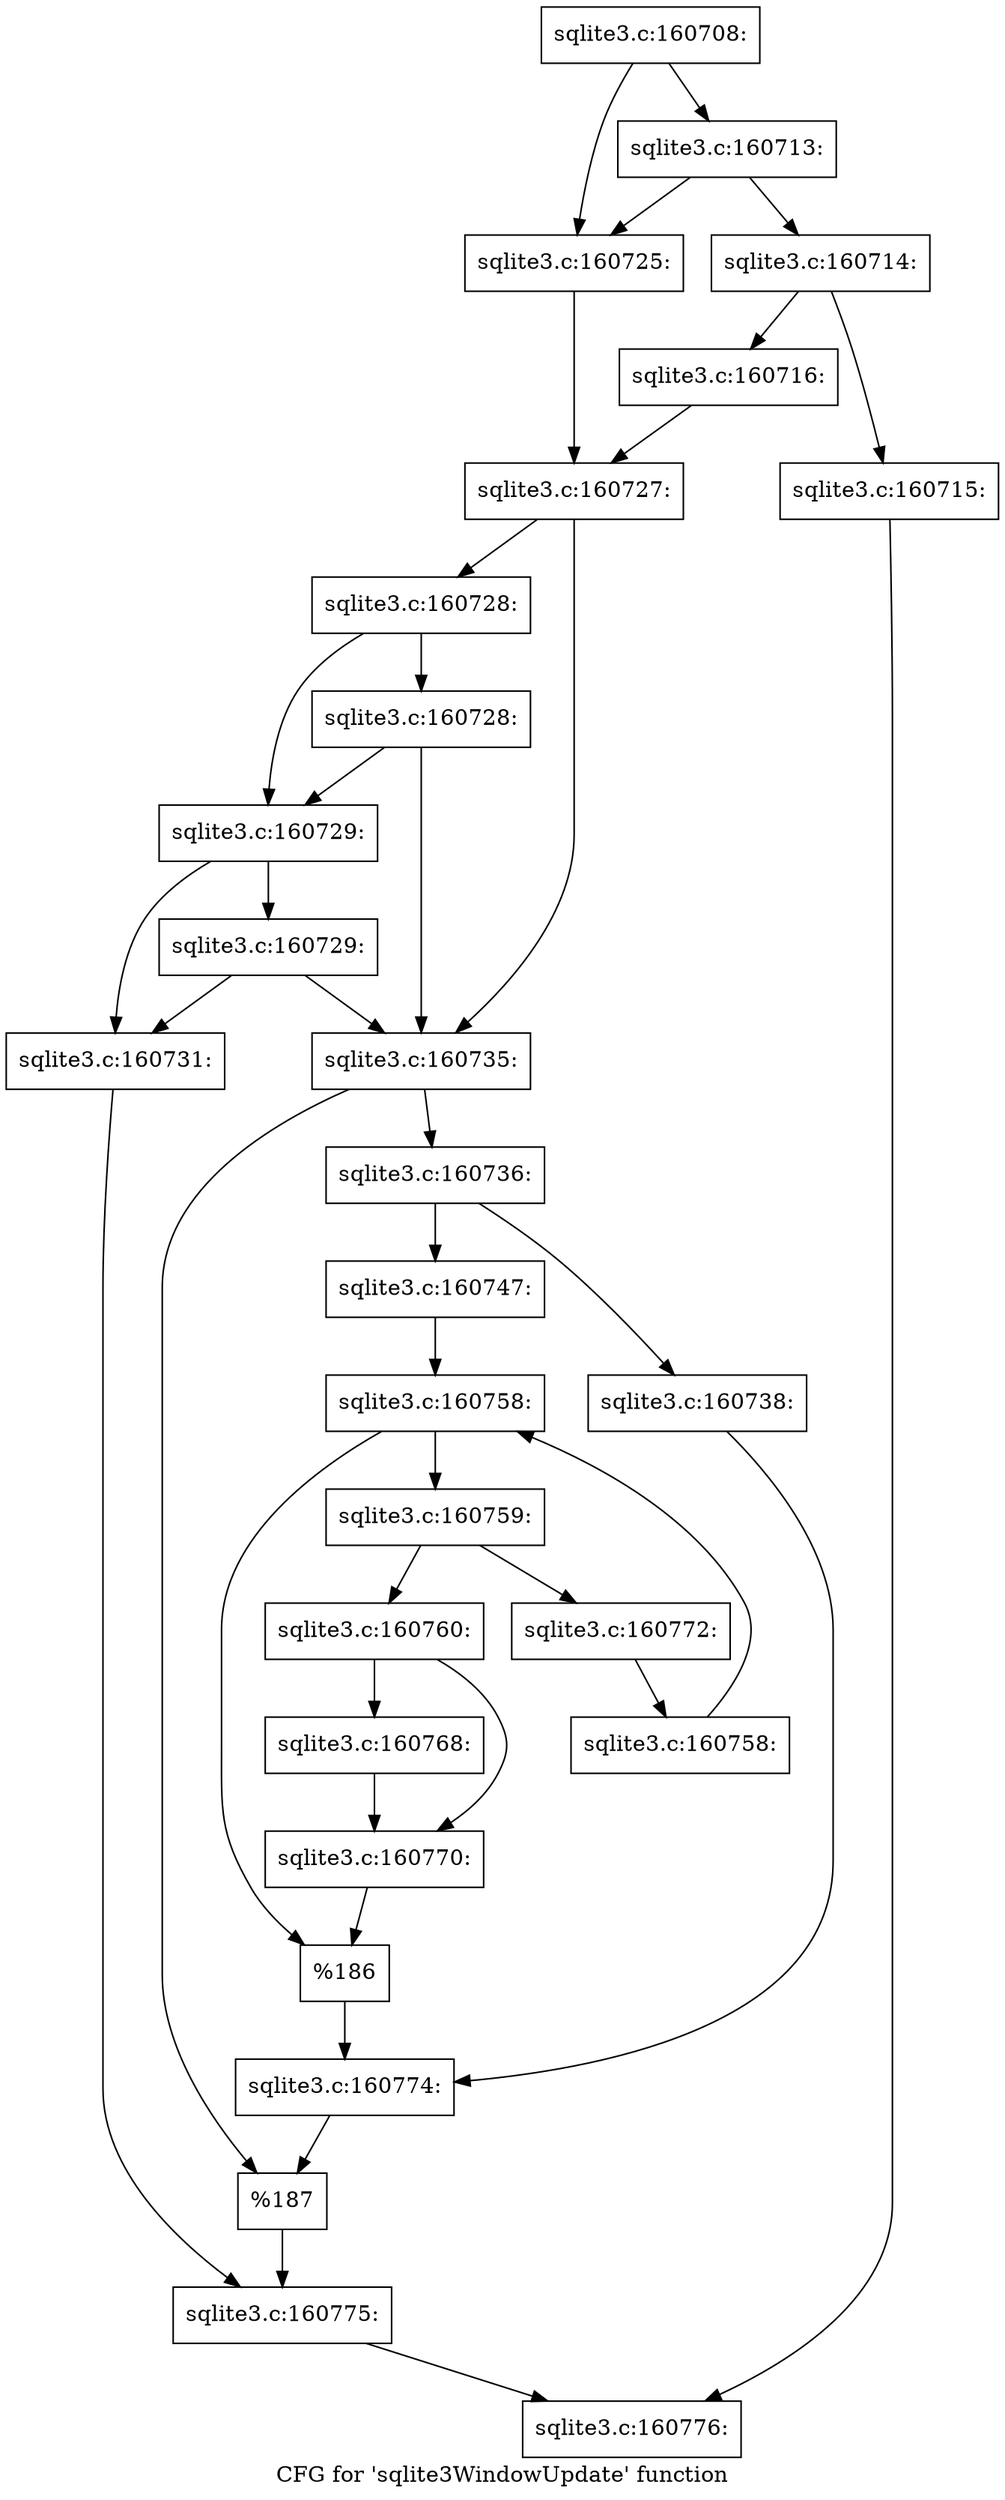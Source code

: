 digraph "CFG for 'sqlite3WindowUpdate' function" {
	label="CFG for 'sqlite3WindowUpdate' function";

	Node0x55c0f8ed0ce0 [shape=record,label="{sqlite3.c:160708:}"];
	Node0x55c0f8ed0ce0 -> Node0x55c0f8ed3d60;
	Node0x55c0f8ed0ce0 -> Node0x55c0f8ed3d10;
	Node0x55c0f8ed3d60 [shape=record,label="{sqlite3.c:160713:}"];
	Node0x55c0f8ed3d60 -> Node0x55c0f8ed3c70;
	Node0x55c0f8ed3d60 -> Node0x55c0f8ed3d10;
	Node0x55c0f8ed3c70 [shape=record,label="{sqlite3.c:160714:}"];
	Node0x55c0f8ed3c70 -> Node0x55c0f678c740;
	Node0x55c0f8ed3c70 -> Node0x55c0f8ed4f20;
	Node0x55c0f678c740 [shape=record,label="{sqlite3.c:160715:}"];
	Node0x55c0f678c740 -> Node0x55c0f8ed0e60;
	Node0x55c0f8ed4f20 [shape=record,label="{sqlite3.c:160716:}"];
	Node0x55c0f8ed4f20 -> Node0x55c0f8ed3cc0;
	Node0x55c0f8ed3d10 [shape=record,label="{sqlite3.c:160725:}"];
	Node0x55c0f8ed3d10 -> Node0x55c0f8ed3cc0;
	Node0x55c0f8ed3cc0 [shape=record,label="{sqlite3.c:160727:}"];
	Node0x55c0f8ed3cc0 -> Node0x55c0f8ed88c0;
	Node0x55c0f8ed3cc0 -> Node0x55c0f8ed87f0;
	Node0x55c0f8ed88c0 [shape=record,label="{sqlite3.c:160728:}"];
	Node0x55c0f8ed88c0 -> Node0x55c0f8ed8840;
	Node0x55c0f8ed88c0 -> Node0x55c0f8ed8dc0;
	Node0x55c0f8ed8dc0 [shape=record,label="{sqlite3.c:160728:}"];
	Node0x55c0f8ed8dc0 -> Node0x55c0f8ed8840;
	Node0x55c0f8ed8dc0 -> Node0x55c0f8ed87f0;
	Node0x55c0f8ed8840 [shape=record,label="{sqlite3.c:160729:}"];
	Node0x55c0f8ed8840 -> Node0x55c0f8ed8750;
	Node0x55c0f8ed8840 -> Node0x55c0f8ed9450;
	Node0x55c0f8ed9450 [shape=record,label="{sqlite3.c:160729:}"];
	Node0x55c0f8ed9450 -> Node0x55c0f8ed8750;
	Node0x55c0f8ed9450 -> Node0x55c0f8ed87f0;
	Node0x55c0f8ed8750 [shape=record,label="{sqlite3.c:160731:}"];
	Node0x55c0f8ed8750 -> Node0x55c0f8ed87a0;
	Node0x55c0f8ed87f0 [shape=record,label="{sqlite3.c:160735:}"];
	Node0x55c0f8ed87f0 -> Node0x55c0f8eda2e0;
	Node0x55c0f8ed87f0 -> Node0x55c0f8eda330;
	Node0x55c0f8eda2e0 [shape=record,label="{sqlite3.c:160736:}"];
	Node0x55c0f8eda2e0 -> Node0x55c0f8edae40;
	Node0x55c0f8eda2e0 -> Node0x55c0f8edaee0;
	Node0x55c0f8edae40 [shape=record,label="{sqlite3.c:160738:}"];
	Node0x55c0f8edae40 -> Node0x55c0f8edae90;
	Node0x55c0f8edaee0 [shape=record,label="{sqlite3.c:160747:}"];
	Node0x55c0f8edaee0 -> Node0x55c0f678b270;
	Node0x55c0f678b270 [shape=record,label="{sqlite3.c:160758:}"];
	Node0x55c0f678b270 -> Node0x55c0f678b130;
	Node0x55c0f678b270 -> Node0x55c0f678b2c0;
	Node0x55c0f678b130 [shape=record,label="{sqlite3.c:160759:}"];
	Node0x55c0f678b130 -> Node0x55c0f678b1d0;
	Node0x55c0f678b130 -> Node0x55c0f678b180;
	Node0x55c0f678b1d0 [shape=record,label="{sqlite3.c:160760:}"];
	Node0x55c0f678b1d0 -> Node0x55c0f678b450;
	Node0x55c0f678b1d0 -> Node0x55c0f8ee01d0;
	Node0x55c0f678b450 [shape=record,label="{sqlite3.c:160768:}"];
	Node0x55c0f678b450 -> Node0x55c0f8ee01d0;
	Node0x55c0f8ee01d0 [shape=record,label="{sqlite3.c:160770:}"];
	Node0x55c0f8ee01d0 -> Node0x55c0f678b2c0;
	Node0x55c0f678b180 [shape=record,label="{sqlite3.c:160772:}"];
	Node0x55c0f678b180 -> Node0x55c0f678b220;
	Node0x55c0f678b220 [shape=record,label="{sqlite3.c:160758:}"];
	Node0x55c0f678b220 -> Node0x55c0f678b270;
	Node0x55c0f678b2c0 [shape=record,label="{%186}"];
	Node0x55c0f678b2c0 -> Node0x55c0f8edae90;
	Node0x55c0f8edae90 [shape=record,label="{sqlite3.c:160774:}"];
	Node0x55c0f8edae90 -> Node0x55c0f8eda330;
	Node0x55c0f8eda330 [shape=record,label="{%187}"];
	Node0x55c0f8eda330 -> Node0x55c0f8ed87a0;
	Node0x55c0f8ed87a0 [shape=record,label="{sqlite3.c:160775:}"];
	Node0x55c0f8ed87a0 -> Node0x55c0f8ed0e60;
	Node0x55c0f8ed0e60 [shape=record,label="{sqlite3.c:160776:}"];
}

